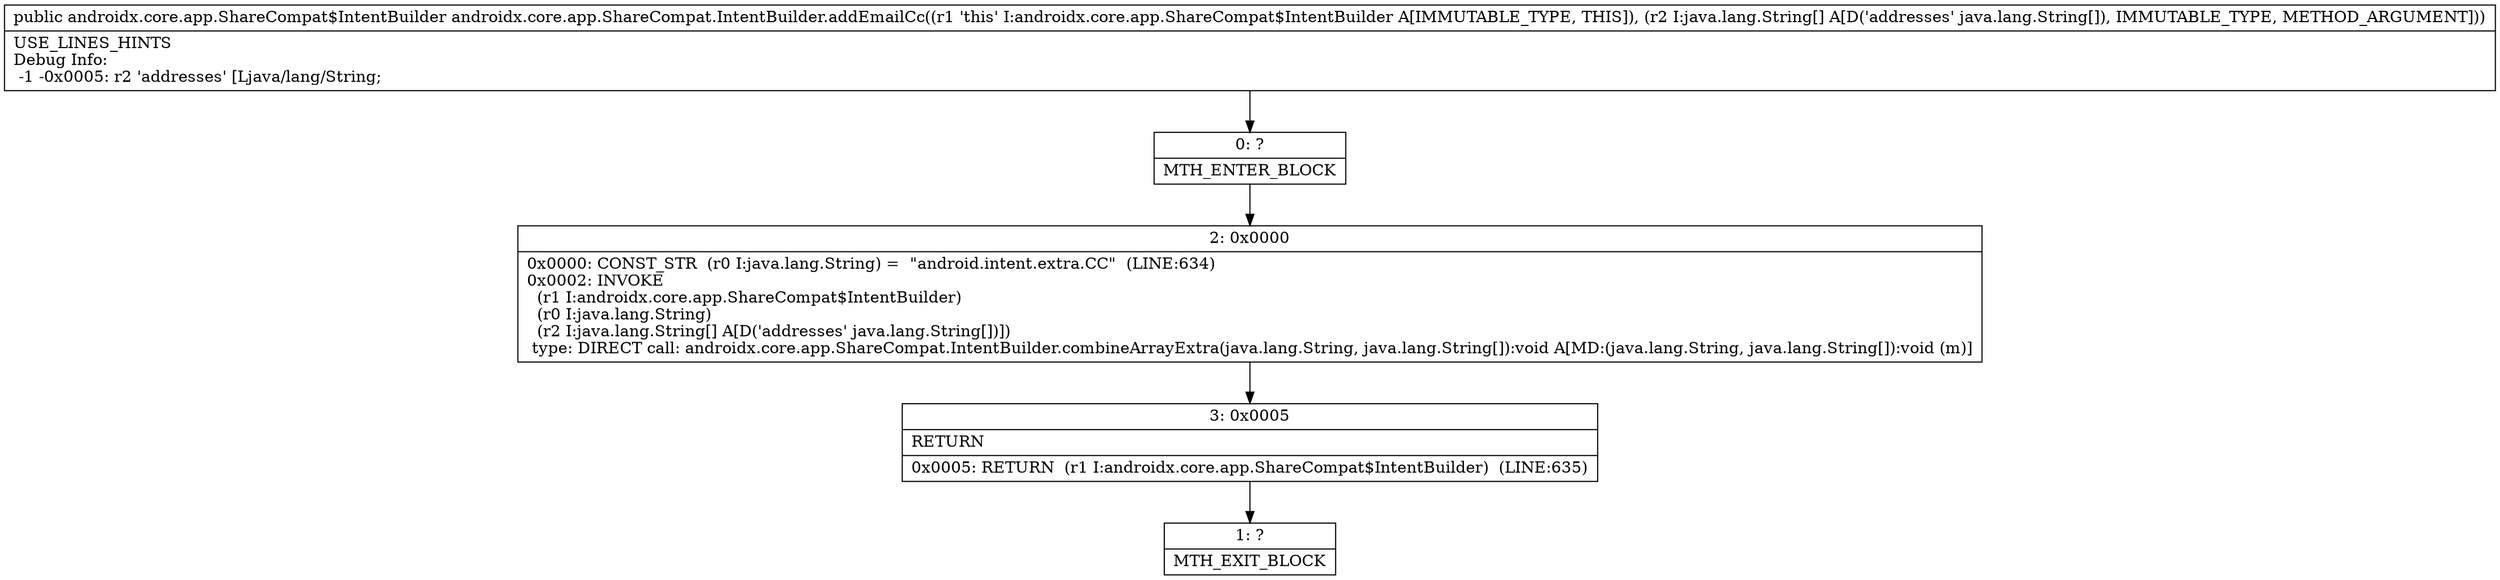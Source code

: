 digraph "CFG forandroidx.core.app.ShareCompat.IntentBuilder.addEmailCc([Ljava\/lang\/String;)Landroidx\/core\/app\/ShareCompat$IntentBuilder;" {
Node_0 [shape=record,label="{0\:\ ?|MTH_ENTER_BLOCK\l}"];
Node_2 [shape=record,label="{2\:\ 0x0000|0x0000: CONST_STR  (r0 I:java.lang.String) =  \"android.intent.extra.CC\"  (LINE:634)\l0x0002: INVOKE  \l  (r1 I:androidx.core.app.ShareCompat$IntentBuilder)\l  (r0 I:java.lang.String)\l  (r2 I:java.lang.String[] A[D('addresses' java.lang.String[])])\l type: DIRECT call: androidx.core.app.ShareCompat.IntentBuilder.combineArrayExtra(java.lang.String, java.lang.String[]):void A[MD:(java.lang.String, java.lang.String[]):void (m)]\l}"];
Node_3 [shape=record,label="{3\:\ 0x0005|RETURN\l|0x0005: RETURN  (r1 I:androidx.core.app.ShareCompat$IntentBuilder)  (LINE:635)\l}"];
Node_1 [shape=record,label="{1\:\ ?|MTH_EXIT_BLOCK\l}"];
MethodNode[shape=record,label="{public androidx.core.app.ShareCompat$IntentBuilder androidx.core.app.ShareCompat.IntentBuilder.addEmailCc((r1 'this' I:androidx.core.app.ShareCompat$IntentBuilder A[IMMUTABLE_TYPE, THIS]), (r2 I:java.lang.String[] A[D('addresses' java.lang.String[]), IMMUTABLE_TYPE, METHOD_ARGUMENT]))  | USE_LINES_HINTS\lDebug Info:\l  \-1 \-0x0005: r2 'addresses' [Ljava\/lang\/String;\l}"];
MethodNode -> Node_0;Node_0 -> Node_2;
Node_2 -> Node_3;
Node_3 -> Node_1;
}

